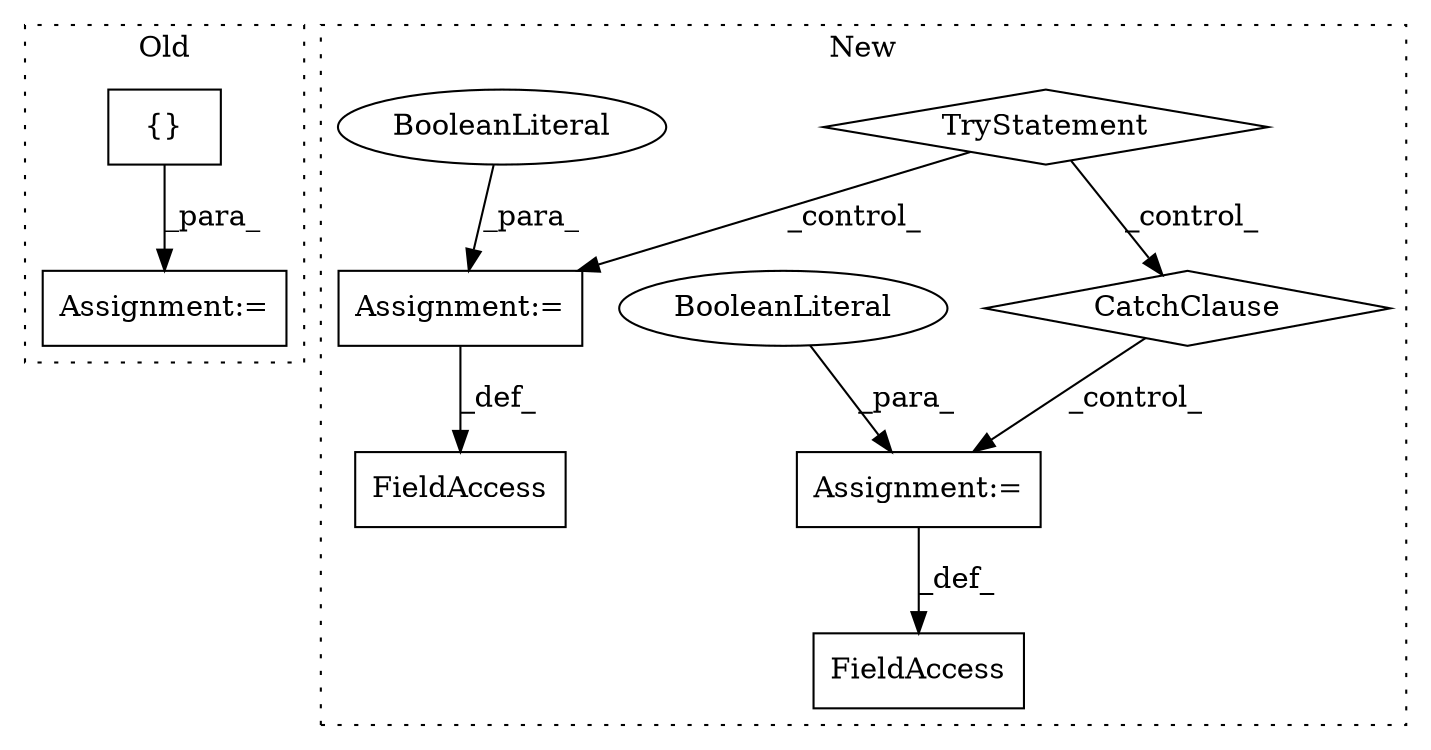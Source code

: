 digraph G {
subgraph cluster0 {
1 [label="{}" a="4" s="3832" l="2" shape="box"];
5 [label="Assignment:=" a="7" s="3820" l="1" shape="box"];
label = "Old";
style="dotted";
}
subgraph cluster1 {
2 [label="CatchClause" a="12" s="4715,4749" l="11,2" shape="diamond"];
3 [label="TryStatement" a="54" s="4670" l="4" shape="diamond"];
4 [label="Assignment:=" a="7" s="4701" l="1" shape="box"];
6 [label="Assignment:=" a="7" s="4778" l="1" shape="box"];
7 [label="BooleanLiteral" a="9" s="4779" l="5" shape="ellipse"];
8 [label="BooleanLiteral" a="9" s="4702" l="4" shape="ellipse"];
9 [label="FieldAccess" a="22" s="4759" l="19" shape="box"];
10 [label="FieldAccess" a="22" s="4682" l="19" shape="box"];
label = "New";
style="dotted";
}
1 -> 5 [label="_para_"];
2 -> 6 [label="_control_"];
3 -> 2 [label="_control_"];
3 -> 4 [label="_control_"];
4 -> 10 [label="_def_"];
6 -> 9 [label="_def_"];
7 -> 6 [label="_para_"];
8 -> 4 [label="_para_"];
}